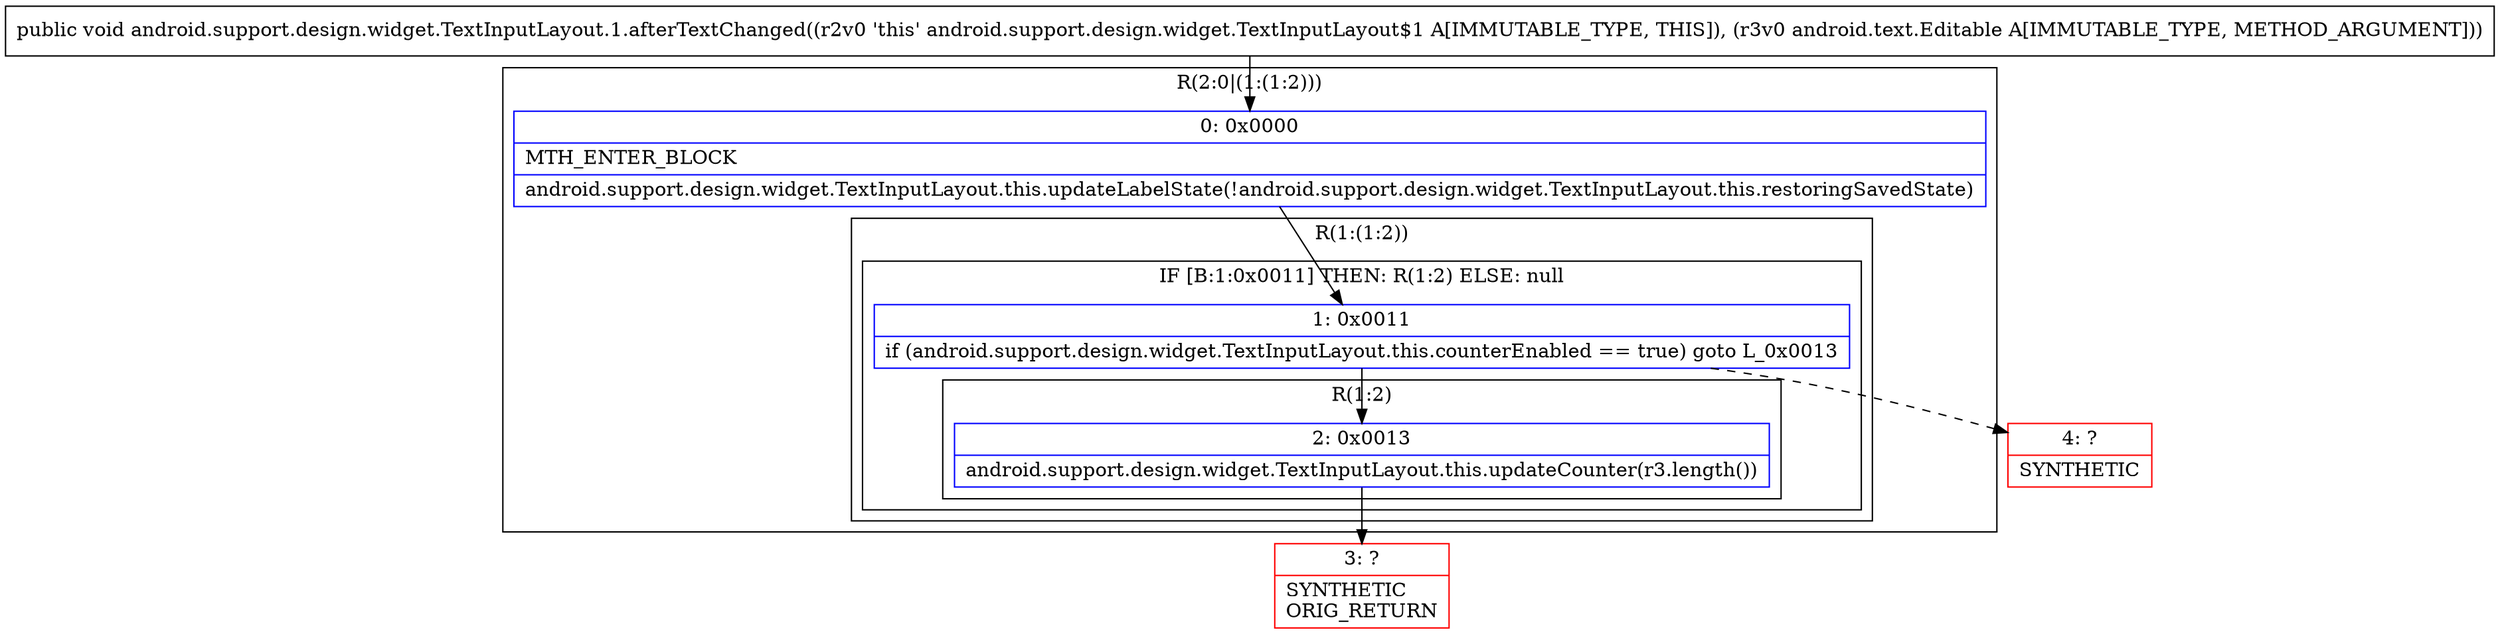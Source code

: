 digraph "CFG forandroid.support.design.widget.TextInputLayout.1.afterTextChanged(Landroid\/text\/Editable;)V" {
subgraph cluster_Region_618459396 {
label = "R(2:0|(1:(1:2)))";
node [shape=record,color=blue];
Node_0 [shape=record,label="{0\:\ 0x0000|MTH_ENTER_BLOCK\l|android.support.design.widget.TextInputLayout.this.updateLabelState(!android.support.design.widget.TextInputLayout.this.restoringSavedState)\l}"];
subgraph cluster_Region_801028760 {
label = "R(1:(1:2))";
node [shape=record,color=blue];
subgraph cluster_IfRegion_2006557571 {
label = "IF [B:1:0x0011] THEN: R(1:2) ELSE: null";
node [shape=record,color=blue];
Node_1 [shape=record,label="{1\:\ 0x0011|if (android.support.design.widget.TextInputLayout.this.counterEnabled == true) goto L_0x0013\l}"];
subgraph cluster_Region_1398475658 {
label = "R(1:2)";
node [shape=record,color=blue];
Node_2 [shape=record,label="{2\:\ 0x0013|android.support.design.widget.TextInputLayout.this.updateCounter(r3.length())\l}"];
}
}
}
}
Node_3 [shape=record,color=red,label="{3\:\ ?|SYNTHETIC\lORIG_RETURN\l}"];
Node_4 [shape=record,color=red,label="{4\:\ ?|SYNTHETIC\l}"];
MethodNode[shape=record,label="{public void android.support.design.widget.TextInputLayout.1.afterTextChanged((r2v0 'this' android.support.design.widget.TextInputLayout$1 A[IMMUTABLE_TYPE, THIS]), (r3v0 android.text.Editable A[IMMUTABLE_TYPE, METHOD_ARGUMENT])) }"];
MethodNode -> Node_0;
Node_0 -> Node_1;
Node_1 -> Node_2;
Node_1 -> Node_4[style=dashed];
Node_2 -> Node_3;
}

